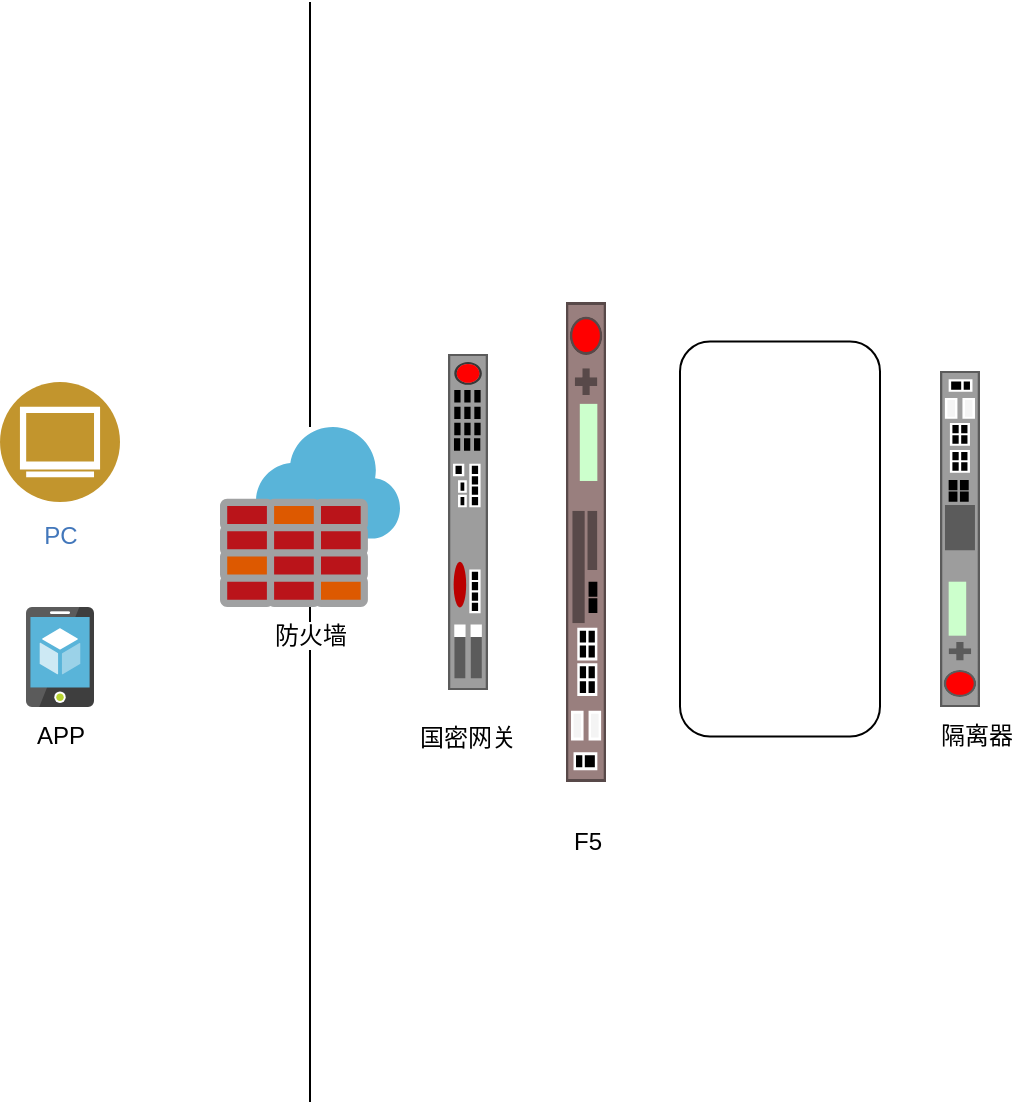 <mxfile version="20.3.2" type="github" pages="2">
  <diagram id="StDbWVGbuC4IspPMEpyC" name="逻辑架构">
    <mxGraphModel dx="1422" dy="754" grid="1" gridSize="10" guides="1" tooltips="1" connect="1" arrows="1" fold="1" page="1" pageScale="1" pageWidth="827" pageHeight="1169" math="0" shadow="0">
      <root>
        <mxCell id="0" />
        <mxCell id="1" parent="0" />
        <mxCell id="kidQvLxyVNKyfz2EifL9-1" value="" style="strokeColor=#b85450;html=1;labelPosition=center;align=center;spacingLeft=15;shadow=0;dashed=0;outlineConnect=0;shape=mxgraph.rack.f5.big_ip_3900;fillColor=#f8cecc;verticalLabelPosition=bottom;verticalAlign=top;rotation=-90;" parent="1" vertex="1">
          <mxGeometry x="223" y="440" width="240" height="20" as="geometry" />
        </mxCell>
        <mxCell id="kidQvLxyVNKyfz2EifL9-7" value="PC" style="aspect=fixed;perimeter=ellipsePerimeter;html=1;align=center;shadow=0;dashed=0;fontColor=#4277BB;labelBackgroundColor=#ffffff;fontSize=12;spacingTop=3;image;image=img/lib/ibm/users/browser.svg;" parent="1" vertex="1">
          <mxGeometry x="50" y="370" width="60" height="60" as="geometry" />
        </mxCell>
        <mxCell id="279GZXbuPQH-2VherzGU-2" value="APP" style="sketch=0;aspect=fixed;html=1;points=[];align=center;image;fontSize=12;image=img/lib/mscae/App_Service_Mobile_App.svg;" vertex="1" parent="1">
          <mxGeometry x="63" y="482.5" width="34" height="50" as="geometry" />
        </mxCell>
        <mxCell id="279GZXbuPQH-2VherzGU-14" style="edgeStyle=orthogonalEdgeStyle;rounded=0;orthogonalLoop=1;jettySize=auto;html=1;endArrow=none;endFill=0;" edge="1" parent="1" source="279GZXbuPQH-2VherzGU-7">
          <mxGeometry relative="1" as="geometry">
            <mxPoint x="205" y="180" as="targetPoint" />
          </mxGeometry>
        </mxCell>
        <mxCell id="279GZXbuPQH-2VherzGU-15" style="edgeStyle=orthogonalEdgeStyle;rounded=0;orthogonalLoop=1;jettySize=auto;html=1;endArrow=none;endFill=0;" edge="1" parent="1" source="279GZXbuPQH-2VherzGU-7">
          <mxGeometry relative="1" as="geometry">
            <mxPoint x="205" y="730" as="targetPoint" />
          </mxGeometry>
        </mxCell>
        <mxCell id="279GZXbuPQH-2VherzGU-7" value="防火墙" style="sketch=0;aspect=fixed;html=1;points=[];align=center;image;fontSize=12;image=img/lib/mscae/Azure_Firewall.svg;" vertex="1" parent="1">
          <mxGeometry x="160" y="392.5" width="90" height="90" as="geometry" />
        </mxCell>
        <mxCell id="279GZXbuPQH-2VherzGU-8" value="" style="strokeColor=#666666;html=1;labelPosition=center;align=center;spacingLeft=15;shadow=0;dashed=0;outlineConnect=0;shape=mxgraph.rack.f5.arx_1500;rotation=-90;verticalLabelPosition=bottom;verticalAlign=top;" vertex="1" parent="1">
          <mxGeometry x="200" y="430" width="168" height="20" as="geometry" />
        </mxCell>
        <mxCell id="kidQvLxyVNKyfz2EifL9-12" value="隔离器" style="strokeColor=#666666;html=1;labelPosition=center;align=center;spacingLeft=15;shadow=0;dashed=0;outlineConnect=0;shape=mxgraph.rack.f5.em_4000;verticalLabelPosition=bottom;verticalAlign=top;direction=south;" parent="1" vertex="1">
          <mxGeometry x="520" y="364.5" width="20" height="168" as="geometry" />
        </mxCell>
        <mxCell id="279GZXbuPQH-2VherzGU-11" value="" style="rounded=1;whiteSpace=wrap;html=1;" vertex="1" parent="1">
          <mxGeometry x="390" y="349.75" width="100" height="197.5" as="geometry" />
        </mxCell>
        <mxCell id="279GZXbuPQH-2VherzGU-12" value="国密网关" style="text;html=1;strokeColor=none;fillColor=none;align=center;verticalAlign=middle;whiteSpace=wrap;rounded=0;" vertex="1" parent="1">
          <mxGeometry x="254" y="533" width="60" height="30" as="geometry" />
        </mxCell>
        <mxCell id="279GZXbuPQH-2VherzGU-13" value="F5" style="text;html=1;strokeColor=none;fillColor=none;align=center;verticalAlign=middle;whiteSpace=wrap;rounded=0;" vertex="1" parent="1">
          <mxGeometry x="314" y="585" width="60" height="30" as="geometry" />
        </mxCell>
      </root>
    </mxGraphModel>
  </diagram>
  <diagram id="6_34CZgR78dx1TL6g_d-" name="微服务">
    <mxGraphModel dx="1422" dy="754" grid="1" gridSize="10" guides="1" tooltips="1" connect="1" arrows="1" fold="1" page="1" pageScale="1" pageWidth="827" pageHeight="1169" math="0" shadow="0">
      <root>
        <mxCell id="0" />
        <mxCell id="1" parent="0" />
      </root>
    </mxGraphModel>
  </diagram>
</mxfile>
